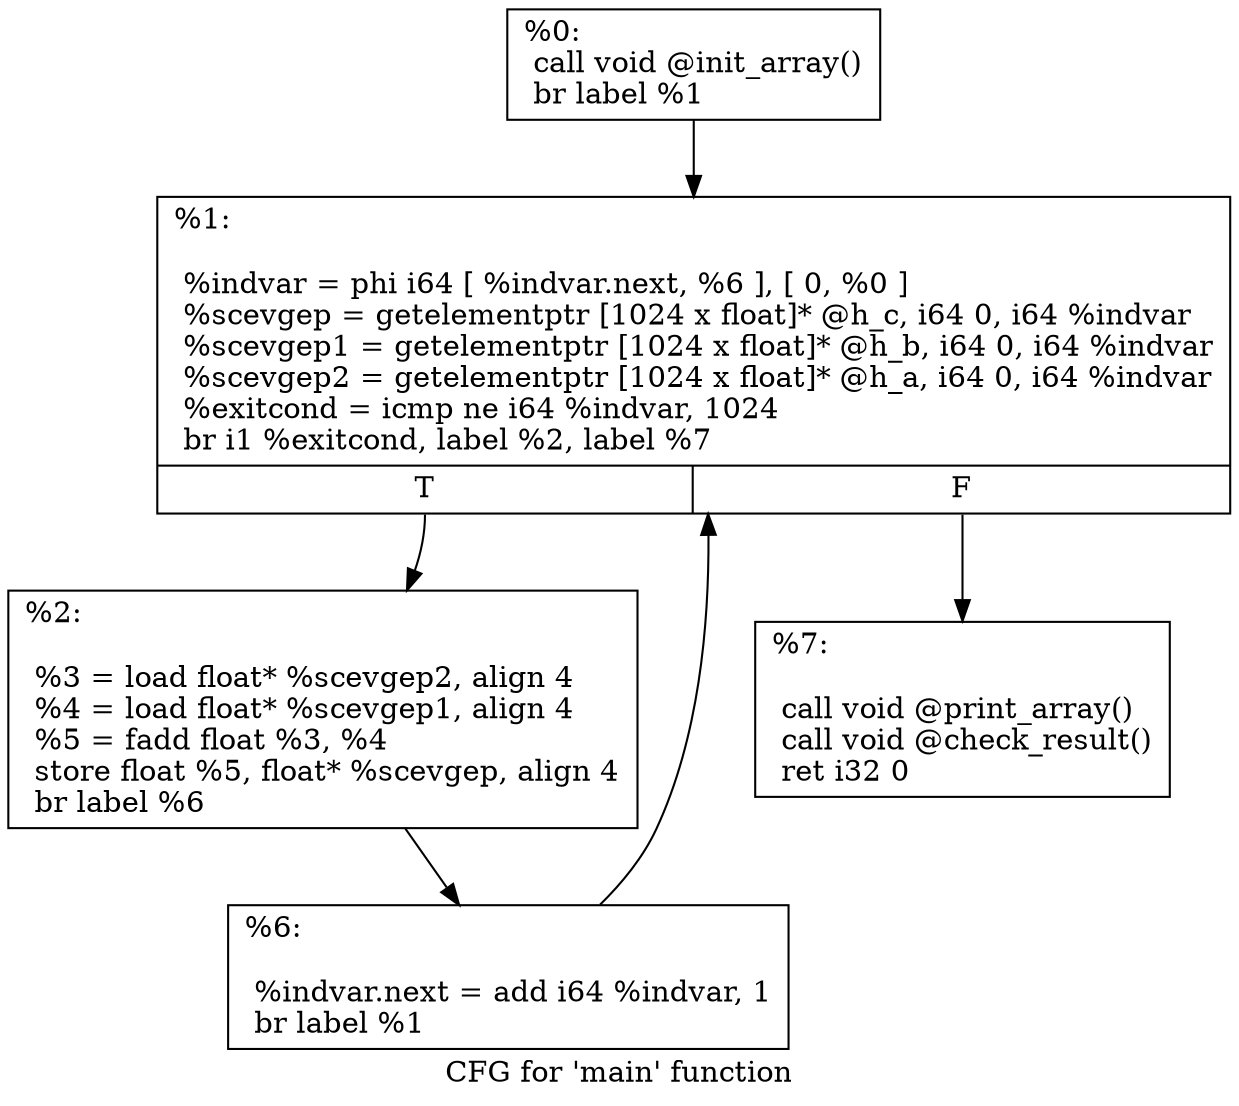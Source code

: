 digraph "CFG for 'main' function" {
	label="CFG for 'main' function";

	Node0x228e0c0 [shape=record,label="{%0:\l  call void @init_array()\l  br label %1\l}"];
	Node0x228e0c0 -> Node0x22a3090;
	Node0x22a3090 [shape=record,label="{%1:\l\l  %indvar = phi i64 [ %indvar.next, %6 ], [ 0, %0 ]\l  %scevgep = getelementptr [1024 x float]* @h_c, i64 0, i64 %indvar\l  %scevgep1 = getelementptr [1024 x float]* @h_b, i64 0, i64 %indvar\l  %scevgep2 = getelementptr [1024 x float]* @h_a, i64 0, i64 %indvar\l  %exitcond = icmp ne i64 %indvar, 1024\l  br i1 %exitcond, label %2, label %7\l|{<s0>T|<s1>F}}"];
	Node0x22a3090:s0 -> Node0x22a89c0;
	Node0x22a3090:s1 -> Node0x22a8a20;
	Node0x22a89c0 [shape=record,label="{%2:\l\l  %3 = load float* %scevgep2, align 4\l  %4 = load float* %scevgep1, align 4\l  %5 = fadd float %3, %4\l  store float %5, float* %scevgep, align 4\l  br label %6\l}"];
	Node0x22a89c0 -> Node0x22a31f0;
	Node0x22a31f0 [shape=record,label="{%6:\l\l  %indvar.next = add i64 %indvar, 1\l  br label %1\l}"];
	Node0x22a31f0 -> Node0x22a3090;
	Node0x22a8a20 [shape=record,label="{%7:\l\l  call void @print_array()\l  call void @check_result()\l  ret i32 0\l}"];
}
